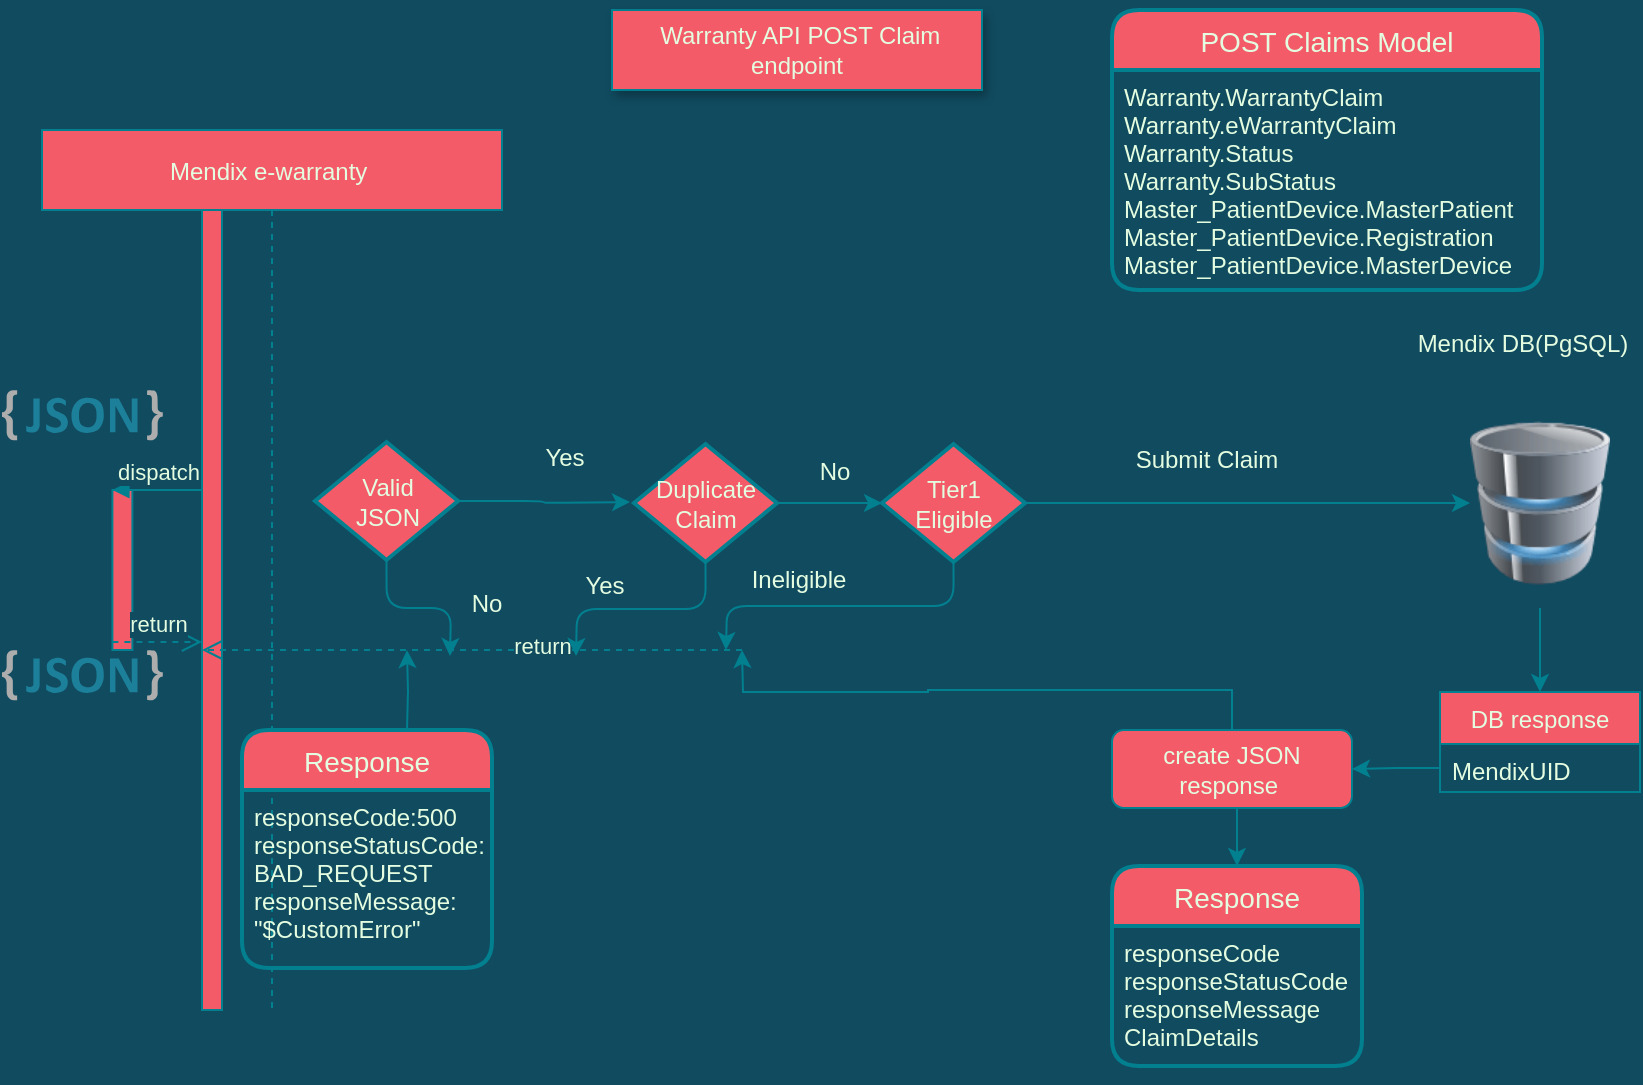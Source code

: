 <mxfile version="14.8.0" type="github">
  <diagram id="kgpKYQtTHZ0yAKxKKP6v" name="Page-1">
    <mxGraphModel dx="1038" dy="547" grid="1" gridSize="3" guides="1" tooltips="1" connect="1" arrows="1" fold="1" page="1" pageScale="1" pageWidth="850" pageHeight="1100" background="#114B5F" math="0" shadow="0">
      <root>
        <mxCell id="0" />
        <mxCell id="1" parent="0" />
        <mxCell id="S-PPVUhzRQh5IIJFHJLY-30" value="&amp;nbsp;Warranty API POST Claim endpoint" style="text;html=1;align=center;verticalAlign=middle;whiteSpace=wrap;rounded=0;shadow=1;fillColor=#F45B69;strokeColor=#028090;fontColor=#E4FDE1;" parent="1" vertex="1">
          <mxGeometry x="315" y="10" width="185" height="40" as="geometry" />
        </mxCell>
        <object label="Mendix e-warranty " id="3nuBFxr9cyL0pnOWT2aG-1">
          <mxCell style="shape=umlLifeline;perimeter=lifelinePerimeter;container=1;collapsible=0;recursiveResize=0;rounded=0;shadow=0;strokeWidth=1;fillColor=#F45B69;strokeColor=#028090;fontColor=#E4FDE1;" parent="1" vertex="1">
            <mxGeometry x="30" y="70" width="230" height="440" as="geometry" />
          </mxCell>
        </object>
        <mxCell id="3nuBFxr9cyL0pnOWT2aG-2" value="" style="points=[];perimeter=orthogonalPerimeter;rounded=0;shadow=0;strokeWidth=1;fillColor=#F45B69;strokeColor=#028090;fontColor=#E4FDE1;" parent="3nuBFxr9cyL0pnOWT2aG-1" vertex="1">
          <mxGeometry x="80" y="40" width="10" height="400" as="geometry" />
        </mxCell>
        <mxCell id="uPZaJIyxfJ7PoCBkE-e1-34" value="&lt;span style=&quot;color: rgba(0 , 0 , 0 , 0) ; font-family: monospace ; font-size: 0px&quot;&gt;g&lt;/span&gt;" style="text;html=1;align=center;verticalAlign=middle;resizable=0;points=[];autosize=1;fontColor=#E4FDE1;" parent="1" vertex="1">
          <mxGeometry x="440" y="250" width="20" height="20" as="geometry" />
        </mxCell>
        <mxCell id="NuTsC-qYxs-nushXYF4Y-32" style="edgeStyle=orthogonalEdgeStyle;curved=0;rounded=1;sketch=0;orthogonalLoop=1;jettySize=auto;html=1;exitX=0.5;exitY=1;exitDx=0;exitDy=0;entryX=0.5;entryY=0;entryDx=0;entryDy=0;fontColor=#E4FDE1;strokeColor=#028090;fillColor=#F45B69;" edge="1" parent="1" source="8tkr-KhlQ4kUat4qIyOS-1" target="-wJCNphR5galvLtW1J4u-19">
          <mxGeometry relative="1" as="geometry" />
        </mxCell>
        <mxCell id="8tkr-KhlQ4kUat4qIyOS-1" value="" style="image;html=1;image=img/lib/clip_art/computers/Database_128x128.png;fontFamily=Helvetica;fontSize=12;fontColor=#E4FDE1;align=center;strokeColor=#028090;fillColor=#F45B69;labelBackgroundColor=#114B5F;" parent="1" vertex="1">
          <mxGeometry x="744" y="204" width="70" height="105" as="geometry" />
        </mxCell>
        <mxCell id="U4aJJLkr5VwEqsjg9ysN-1" value="" style="html=1;points=[];perimeter=orthogonalPerimeter;fillColor=#F45B69;strokeColor=#028090;fontColor=#E4FDE1;" parent="1" vertex="1">
          <mxGeometry x="65.2" y="250" width="10" height="80" as="geometry" />
        </mxCell>
        <mxCell id="U4aJJLkr5VwEqsjg9ysN-2" value="dispatch" style="html=1;verticalAlign=bottom;endArrow=block;entryX=0;entryY=0;labelBackgroundColor=#114B5F;strokeColor=#028090;fontColor=#E4FDE1;" parent="1" target="U4aJJLkr5VwEqsjg9ysN-1" edge="1">
          <mxGeometry relative="1" as="geometry">
            <mxPoint x="110" y="250" as="sourcePoint" />
          </mxGeometry>
        </mxCell>
        <mxCell id="U4aJJLkr5VwEqsjg9ysN-3" value="return" style="html=1;verticalAlign=bottom;endArrow=open;dashed=1;endSize=8;exitX=0;exitY=0.95;labelBackgroundColor=#114B5F;strokeColor=#028090;fontColor=#E4FDE1;" parent="1" source="U4aJJLkr5VwEqsjg9ysN-1" edge="1">
          <mxGeometry relative="1" as="geometry">
            <mxPoint x="110" y="326" as="targetPoint" />
          </mxGeometry>
        </mxCell>
        <mxCell id="U4aJJLkr5VwEqsjg9ysN-4" value="" style="dashed=0;outlineConnect=0;html=1;align=center;labelPosition=center;verticalLabelPosition=bottom;verticalAlign=top;shape=mxgraph.weblogos.json_2;fillColor=#F45B69;strokeColor=#028090;fontColor=#E4FDE1;" parent="1" vertex="1">
          <mxGeometry x="10" y="200" width="80.4" height="25.2" as="geometry" />
        </mxCell>
        <mxCell id="U4aJJLkr5VwEqsjg9ysN-5" value="" style="dashed=0;outlineConnect=0;html=1;align=center;labelPosition=center;verticalLabelPosition=bottom;verticalAlign=top;shape=mxgraph.weblogos.json_2;fillColor=#F45B69;strokeColor=#028090;fontColor=#E4FDE1;" parent="1" vertex="1">
          <mxGeometry x="10" y="330" width="80.4" height="25.2" as="geometry" />
        </mxCell>
        <mxCell id="o4F7I5KbzvhBMEf7b5Hm-10" value="return" style="html=1;verticalAlign=bottom;endArrow=open;dashed=1;endSize=8;labelBackgroundColor=#114B5F;strokeColor=#028090;fontColor=#E4FDE1;" parent="1" edge="1">
          <mxGeometry x="-0.259" y="7" relative="1" as="geometry">
            <mxPoint x="380" y="330" as="sourcePoint" />
            <mxPoint x="110" y="330" as="targetPoint" />
            <mxPoint as="offset" />
          </mxGeometry>
        </mxCell>
        <mxCell id="o4F7I5KbzvhBMEf7b5Hm-25" value="Response" style="swimlane;childLayout=stackLayout;horizontal=1;startSize=30;horizontalStack=0;rounded=1;fontSize=14;fontStyle=0;strokeWidth=2;resizeParent=0;resizeLast=1;shadow=0;dashed=0;align=center;fillColor=#F45B69;strokeColor=#028090;fontColor=#E4FDE1;" parent="1" vertex="1">
          <mxGeometry x="565" y="438" width="125" height="100" as="geometry" />
        </mxCell>
        <mxCell id="o4F7I5KbzvhBMEf7b5Hm-26" value="responseCode&#xa;responseStatusCode&#xa;responseMessage&#xa;ClaimDetails" style="align=left;strokeColor=none;fillColor=none;spacingLeft=4;fontSize=12;verticalAlign=top;resizable=0;rotatable=0;part=1;fontColor=#E4FDE1;" parent="o4F7I5KbzvhBMEf7b5Hm-25" vertex="1">
          <mxGeometry y="30" width="125" height="70" as="geometry" />
        </mxCell>
        <mxCell id="18Ler7sBSwxNWshURoEd-3" style="edgeStyle=orthogonalEdgeStyle;rounded=0;orthogonalLoop=1;jettySize=auto;html=1;exitX=0.5;exitY=1;exitDx=0;exitDy=0;labelBackgroundColor=#114B5F;strokeColor=#028090;fontColor=#E4FDE1;" parent="o4F7I5KbzvhBMEf7b5Hm-25" source="o4F7I5KbzvhBMEf7b5Hm-26" target="o4F7I5KbzvhBMEf7b5Hm-26" edge="1">
          <mxGeometry relative="1" as="geometry" />
        </mxCell>
        <mxCell id="18Ler7sBSwxNWshURoEd-4" style="edgeStyle=orthogonalEdgeStyle;rounded=0;orthogonalLoop=1;jettySize=auto;html=1;exitX=0.5;exitY=1;exitDx=0;exitDy=0;labelBackgroundColor=#114B5F;strokeColor=#028090;fontColor=#E4FDE1;" parent="o4F7I5KbzvhBMEf7b5Hm-25" source="o4F7I5KbzvhBMEf7b5Hm-26" target="o4F7I5KbzvhBMEf7b5Hm-26" edge="1">
          <mxGeometry relative="1" as="geometry" />
        </mxCell>
        <mxCell id="18Ler7sBSwxNWshURoEd-5" style="edgeStyle=orthogonalEdgeStyle;rounded=0;orthogonalLoop=1;jettySize=auto;html=1;exitX=0.5;exitY=1;exitDx=0;exitDy=0;labelBackgroundColor=#114B5F;strokeColor=#028090;fontColor=#E4FDE1;" parent="o4F7I5KbzvhBMEf7b5Hm-25" source="o4F7I5KbzvhBMEf7b5Hm-26" target="o4F7I5KbzvhBMEf7b5Hm-26" edge="1">
          <mxGeometry relative="1" as="geometry" />
        </mxCell>
        <mxCell id="18Ler7sBSwxNWshURoEd-19" style="edgeStyle=orthogonalEdgeStyle;rounded=0;orthogonalLoop=1;jettySize=auto;html=1;exitX=0.5;exitY=1;exitDx=0;exitDy=0;labelBackgroundColor=#114B5F;strokeColor=#028090;fontColor=#E4FDE1;" parent="o4F7I5KbzvhBMEf7b5Hm-25" source="o4F7I5KbzvhBMEf7b5Hm-26" target="o4F7I5KbzvhBMEf7b5Hm-26" edge="1">
          <mxGeometry relative="1" as="geometry" />
        </mxCell>
        <mxCell id="18Ler7sBSwxNWshURoEd-20" style="edgeStyle=orthogonalEdgeStyle;rounded=0;orthogonalLoop=1;jettySize=auto;html=1;exitX=0.5;exitY=1;exitDx=0;exitDy=0;labelBackgroundColor=#114B5F;strokeColor=#028090;fontColor=#E4FDE1;" parent="o4F7I5KbzvhBMEf7b5Hm-25" source="o4F7I5KbzvhBMEf7b5Hm-26" target="o4F7I5KbzvhBMEf7b5Hm-26" edge="1">
          <mxGeometry relative="1" as="geometry" />
        </mxCell>
        <mxCell id="o4F7I5KbzvhBMEf7b5Hm-29" style="edgeStyle=orthogonalEdgeStyle;rounded=0;orthogonalLoop=1;jettySize=auto;html=1;exitX=0.5;exitY=1;exitDx=0;exitDy=0;entryX=0.5;entryY=0;entryDx=0;entryDy=0;labelBackgroundColor=#114B5F;strokeColor=#028090;fontColor=#E4FDE1;" parent="1" source="o4F7I5KbzvhBMEf7b5Hm-28" target="o4F7I5KbzvhBMEf7b5Hm-25" edge="1">
          <mxGeometry relative="1" as="geometry" />
        </mxCell>
        <mxCell id="4Nz6qEvkmZNa70ng-Zwl-9" style="edgeStyle=orthogonalEdgeStyle;rounded=0;orthogonalLoop=1;jettySize=auto;html=1;exitX=0.5;exitY=0;exitDx=0;exitDy=0;labelBackgroundColor=#114B5F;strokeColor=#028090;fontColor=#E4FDE1;" parent="1" source="o4F7I5KbzvhBMEf7b5Hm-28" edge="1">
          <mxGeometry relative="1" as="geometry">
            <mxPoint x="380" y="330" as="targetPoint" />
          </mxGeometry>
        </mxCell>
        <mxCell id="o4F7I5KbzvhBMEf7b5Hm-28" value="create JSON response&amp;nbsp;" style="rounded=1;whiteSpace=wrap;html=1;fillColor=#F45B69;strokeColor=#028090;fontColor=#E4FDE1;" parent="1" vertex="1">
          <mxGeometry x="565" y="370" width="120" height="39" as="geometry" />
        </mxCell>
        <mxCell id="18Ler7sBSwxNWshURoEd-6" value="POST Claims Model" style="swimlane;childLayout=stackLayout;horizontal=1;startSize=30;horizontalStack=0;rounded=1;fontSize=14;fontStyle=0;strokeWidth=2;resizeParent=0;resizeLast=1;shadow=0;dashed=0;align=center;fillColor=#F45B69;strokeColor=#028090;fontColor=#E4FDE1;" parent="1" vertex="1">
          <mxGeometry x="565" y="10" width="215" height="140" as="geometry">
            <mxRectangle x="565" y="10" width="160" height="30" as="alternateBounds" />
          </mxGeometry>
        </mxCell>
        <mxCell id="18Ler7sBSwxNWshURoEd-7" value="Warranty.WarrantyClaim&#xa;Warranty.eWarrantyClaim&#xa;Warranty.Status&#xa;Warranty.SubStatus&#xa;Master_PatientDevice.MasterPatient&#xa;Master_PatientDevice.Registration&#xa;Master_PatientDevice.MasterDevice" style="align=left;strokeColor=none;fillColor=none;spacingLeft=4;fontSize=12;verticalAlign=top;resizable=0;rotatable=0;part=1;fontColor=#E4FDE1;" parent="18Ler7sBSwxNWshURoEd-6" vertex="1">
          <mxGeometry y="30" width="215" height="110" as="geometry" />
        </mxCell>
        <mxCell id="18Ler7sBSwxNWshURoEd-8" style="edgeStyle=orthogonalEdgeStyle;rounded=0;orthogonalLoop=1;jettySize=auto;html=1;exitX=0.5;exitY=1;exitDx=0;exitDy=0;labelBackgroundColor=#114B5F;strokeColor=#028090;fontColor=#E4FDE1;" parent="18Ler7sBSwxNWshURoEd-6" source="18Ler7sBSwxNWshURoEd-7" target="18Ler7sBSwxNWshURoEd-7" edge="1">
          <mxGeometry relative="1" as="geometry" />
        </mxCell>
        <mxCell id="18Ler7sBSwxNWshURoEd-9" style="edgeStyle=orthogonalEdgeStyle;rounded=0;orthogonalLoop=1;jettySize=auto;html=1;exitX=0.5;exitY=1;exitDx=0;exitDy=0;labelBackgroundColor=#114B5F;strokeColor=#028090;fontColor=#E4FDE1;" parent="18Ler7sBSwxNWshURoEd-6" source="18Ler7sBSwxNWshURoEd-7" target="18Ler7sBSwxNWshURoEd-7" edge="1">
          <mxGeometry relative="1" as="geometry" />
        </mxCell>
        <mxCell id="18Ler7sBSwxNWshURoEd-10" style="edgeStyle=orthogonalEdgeStyle;rounded=0;orthogonalLoop=1;jettySize=auto;html=1;exitX=0.5;exitY=1;exitDx=0;exitDy=0;labelBackgroundColor=#114B5F;strokeColor=#028090;fontColor=#E4FDE1;" parent="18Ler7sBSwxNWshURoEd-6" source="18Ler7sBSwxNWshURoEd-7" target="18Ler7sBSwxNWshURoEd-7" edge="1">
          <mxGeometry relative="1" as="geometry" />
        </mxCell>
        <mxCell id="-wJCNphR5galvLtW1J4u-19" value="DB response" style="swimlane;fontStyle=0;childLayout=stackLayout;horizontal=1;startSize=26;horizontalStack=0;resizeParent=1;resizeParentMax=0;resizeLast=0;collapsible=1;marginBottom=0;fillColor=#F45B69;strokeColor=#028090;fontColor=#E4FDE1;" parent="1" vertex="1">
          <mxGeometry x="729" y="351" width="100" height="50" as="geometry" />
        </mxCell>
        <mxCell id="-wJCNphR5galvLtW1J4u-21" value="MendixUID" style="text;strokeColor=none;fillColor=none;align=left;verticalAlign=top;spacingLeft=4;spacingRight=4;overflow=hidden;rotatable=0;points=[[0,0.5],[1,0.5]];portConstraint=eastwest;fontColor=#E4FDE1;" parent="-wJCNphR5galvLtW1J4u-19" vertex="1">
          <mxGeometry y="26" width="100" height="24" as="geometry" />
        </mxCell>
        <mxCell id="4Nz6qEvkmZNa70ng-Zwl-10" style="edgeStyle=orthogonalEdgeStyle;rounded=0;orthogonalLoop=1;jettySize=auto;html=1;exitX=0;exitY=0.5;exitDx=0;exitDy=0;entryX=1;entryY=0.5;entryDx=0;entryDy=0;labelBackgroundColor=#114B5F;strokeColor=#028090;fontColor=#E4FDE1;" parent="1" source="-wJCNphR5galvLtW1J4u-21" target="o4F7I5KbzvhBMEf7b5Hm-28" edge="1">
          <mxGeometry relative="1" as="geometry" />
        </mxCell>
        <mxCell id="NuTsC-qYxs-nushXYF4Y-8" style="edgeStyle=orthogonalEdgeStyle;rounded=0;orthogonalLoop=1;jettySize=auto;html=1;labelBackgroundColor=#114B5F;strokeColor=#028090;fontColor=#E4FDE1;" edge="1" parent="1">
          <mxGeometry relative="1" as="geometry">
            <mxPoint x="212.5" y="330" as="targetPoint" />
            <mxPoint x="212.5" y="370" as="sourcePoint" />
          </mxGeometry>
        </mxCell>
        <mxCell id="NuTsC-qYxs-nushXYF4Y-11" value="Response" style="swimlane;childLayout=stackLayout;horizontal=1;startSize=30;horizontalStack=0;rounded=1;fontSize=14;fontStyle=0;strokeWidth=2;resizeParent=0;resizeLast=1;shadow=0;dashed=0;align=center;fillColor=#F45B69;strokeColor=#028090;fontColor=#E4FDE1;" vertex="1" parent="1">
          <mxGeometry x="130" y="370" width="125" height="119" as="geometry" />
        </mxCell>
        <mxCell id="NuTsC-qYxs-nushXYF4Y-12" value="responseCode:500&#xa;responseStatusCode:&#xa;BAD_REQUEST&#xa;responseMessage:&#xa;&quot;$CustomError&quot;" style="align=left;strokeColor=none;fillColor=none;spacingLeft=4;fontSize=12;verticalAlign=top;resizable=0;rotatable=0;part=1;fontColor=#E4FDE1;" vertex="1" parent="NuTsC-qYxs-nushXYF4Y-11">
          <mxGeometry y="30" width="125" height="89" as="geometry" />
        </mxCell>
        <mxCell id="NuTsC-qYxs-nushXYF4Y-13" style="edgeStyle=orthogonalEdgeStyle;rounded=0;orthogonalLoop=1;jettySize=auto;html=1;exitX=0.5;exitY=1;exitDx=0;exitDy=0;labelBackgroundColor=#114B5F;strokeColor=#028090;fontColor=#E4FDE1;" edge="1" parent="NuTsC-qYxs-nushXYF4Y-11" source="NuTsC-qYxs-nushXYF4Y-12" target="NuTsC-qYxs-nushXYF4Y-12">
          <mxGeometry relative="1" as="geometry" />
        </mxCell>
        <mxCell id="NuTsC-qYxs-nushXYF4Y-14" style="edgeStyle=orthogonalEdgeStyle;rounded=0;orthogonalLoop=1;jettySize=auto;html=1;exitX=0.5;exitY=1;exitDx=0;exitDy=0;labelBackgroundColor=#114B5F;strokeColor=#028090;fontColor=#E4FDE1;" edge="1" parent="NuTsC-qYxs-nushXYF4Y-11" source="NuTsC-qYxs-nushXYF4Y-12" target="NuTsC-qYxs-nushXYF4Y-12">
          <mxGeometry relative="1" as="geometry" />
        </mxCell>
        <mxCell id="NuTsC-qYxs-nushXYF4Y-15" style="edgeStyle=orthogonalEdgeStyle;rounded=0;orthogonalLoop=1;jettySize=auto;html=1;exitX=0.5;exitY=1;exitDx=0;exitDy=0;labelBackgroundColor=#114B5F;strokeColor=#028090;fontColor=#E4FDE1;" edge="1" parent="NuTsC-qYxs-nushXYF4Y-11" source="NuTsC-qYxs-nushXYF4Y-12" target="NuTsC-qYxs-nushXYF4Y-12">
          <mxGeometry relative="1" as="geometry" />
        </mxCell>
        <mxCell id="NuTsC-qYxs-nushXYF4Y-16" style="edgeStyle=orthogonalEdgeStyle;rounded=0;orthogonalLoop=1;jettySize=auto;html=1;exitX=0.5;exitY=1;exitDx=0;exitDy=0;labelBackgroundColor=#114B5F;strokeColor=#028090;fontColor=#E4FDE1;" edge="1" parent="NuTsC-qYxs-nushXYF4Y-11" source="NuTsC-qYxs-nushXYF4Y-12" target="NuTsC-qYxs-nushXYF4Y-12">
          <mxGeometry relative="1" as="geometry" />
        </mxCell>
        <mxCell id="NuTsC-qYxs-nushXYF4Y-17" style="edgeStyle=orthogonalEdgeStyle;rounded=0;orthogonalLoop=1;jettySize=auto;html=1;exitX=0.5;exitY=1;exitDx=0;exitDy=0;labelBackgroundColor=#114B5F;strokeColor=#028090;fontColor=#E4FDE1;" edge="1" parent="NuTsC-qYxs-nushXYF4Y-11" source="NuTsC-qYxs-nushXYF4Y-12" target="NuTsC-qYxs-nushXYF4Y-12">
          <mxGeometry relative="1" as="geometry" />
        </mxCell>
        <mxCell id="NuTsC-qYxs-nushXYF4Y-25" style="edgeStyle=orthogonalEdgeStyle;curved=0;rounded=1;sketch=0;orthogonalLoop=1;jettySize=auto;html=1;exitX=0.5;exitY=1;exitDx=0;exitDy=0;exitPerimeter=0;fontColor=#E4FDE1;strokeColor=#028090;fillColor=#F45B69;" edge="1" parent="1" source="NuTsC-qYxs-nushXYF4Y-20">
          <mxGeometry relative="1" as="geometry">
            <mxPoint x="234" y="333" as="targetPoint" />
          </mxGeometry>
        </mxCell>
        <mxCell id="NuTsC-qYxs-nushXYF4Y-40" style="edgeStyle=orthogonalEdgeStyle;curved=0;rounded=1;sketch=0;orthogonalLoop=1;jettySize=auto;html=1;exitX=1;exitY=0.5;exitDx=0;exitDy=0;exitPerimeter=0;fontColor=#E4FDE1;strokeColor=#028090;fillColor=#F45B69;" edge="1" parent="1" source="NuTsC-qYxs-nushXYF4Y-20">
          <mxGeometry relative="1" as="geometry">
            <mxPoint x="324" y="256" as="targetPoint" />
          </mxGeometry>
        </mxCell>
        <mxCell id="NuTsC-qYxs-nushXYF4Y-20" value="&lt;span&gt;Valid &lt;br&gt;JSON&lt;/span&gt;" style="strokeWidth=2;html=1;shape=mxgraph.flowchart.decision;whiteSpace=wrap;fillColor=#F45B69;strokeColor=#028090;fontColor=#E4FDE1;" vertex="1" parent="1">
          <mxGeometry x="166.5" y="226" width="71.5" height="59" as="geometry" />
        </mxCell>
        <mxCell id="NuTsC-qYxs-nushXYF4Y-24" value="Yes" style="text;html=1;align=center;verticalAlign=middle;resizable=0;points=[];autosize=1;strokeColor=none;fontColor=#E4FDE1;" vertex="1" parent="1">
          <mxGeometry x="276" y="225.2" width="30" height="18" as="geometry" />
        </mxCell>
        <mxCell id="NuTsC-qYxs-nushXYF4Y-26" value="No" style="text;html=1;align=center;verticalAlign=middle;resizable=0;points=[];autosize=1;strokeColor=none;fontColor=#E4FDE1;" vertex="1" parent="1">
          <mxGeometry x="238" y="298" width="27" height="18" as="geometry" />
        </mxCell>
        <mxCell id="NuTsC-qYxs-nushXYF4Y-30" style="edgeStyle=orthogonalEdgeStyle;curved=0;rounded=1;sketch=0;orthogonalLoop=1;jettySize=auto;html=1;exitX=0.5;exitY=1;exitDx=0;exitDy=0;exitPerimeter=0;fontColor=#E4FDE1;strokeColor=#028090;fillColor=#F45B69;" edge="1" parent="1" source="NuTsC-qYxs-nushXYF4Y-28">
          <mxGeometry relative="1" as="geometry">
            <mxPoint x="297" y="333" as="targetPoint" />
          </mxGeometry>
        </mxCell>
        <mxCell id="NuTsC-qYxs-nushXYF4Y-34" style="edgeStyle=orthogonalEdgeStyle;curved=0;rounded=1;sketch=0;orthogonalLoop=1;jettySize=auto;html=1;exitX=1;exitY=0.5;exitDx=0;exitDy=0;exitPerimeter=0;fontColor=#E4FDE1;strokeColor=#028090;fillColor=#F45B69;" edge="1" parent="1" source="NuTsC-qYxs-nushXYF4Y-28" target="NuTsC-qYxs-nushXYF4Y-33">
          <mxGeometry relative="1" as="geometry" />
        </mxCell>
        <mxCell id="NuTsC-qYxs-nushXYF4Y-28" value="Duplicate&lt;br&gt;Claim" style="strokeWidth=2;html=1;shape=mxgraph.flowchart.decision;whiteSpace=wrap;fillColor=#F45B69;strokeColor=#028090;fontColor=#E4FDE1;" vertex="1" parent="1">
          <mxGeometry x="326" y="227" width="71.5" height="59" as="geometry" />
        </mxCell>
        <mxCell id="NuTsC-qYxs-nushXYF4Y-29" value="Mendix DB(PgSQL)" style="text;html=1;align=center;verticalAlign=middle;resizable=0;points=[];autosize=1;strokeColor=none;fontColor=#E4FDE1;" vertex="1" parent="1">
          <mxGeometry x="711" y="168" width="117" height="18" as="geometry" />
        </mxCell>
        <mxCell id="NuTsC-qYxs-nushXYF4Y-31" value="Yes" style="text;html=1;align=center;verticalAlign=middle;resizable=0;points=[];autosize=1;strokeColor=none;fontColor=#E4FDE1;" vertex="1" parent="1">
          <mxGeometry x="296" y="289" width="30" height="18" as="geometry" />
        </mxCell>
        <mxCell id="NuTsC-qYxs-nushXYF4Y-36" style="edgeStyle=orthogonalEdgeStyle;curved=0;rounded=1;sketch=0;orthogonalLoop=1;jettySize=auto;html=1;exitX=0.5;exitY=1;exitDx=0;exitDy=0;exitPerimeter=0;fontColor=#E4FDE1;strokeColor=#028090;fillColor=#F45B69;" edge="1" parent="1" source="NuTsC-qYxs-nushXYF4Y-33">
          <mxGeometry relative="1" as="geometry">
            <mxPoint x="372" y="330" as="targetPoint" />
          </mxGeometry>
        </mxCell>
        <mxCell id="NuTsC-qYxs-nushXYF4Y-38" style="edgeStyle=orthogonalEdgeStyle;curved=0;rounded=1;sketch=0;orthogonalLoop=1;jettySize=auto;html=1;exitX=1;exitY=0.5;exitDx=0;exitDy=0;exitPerimeter=0;entryX=0;entryY=0.5;entryDx=0;entryDy=0;fontColor=#E4FDE1;strokeColor=#028090;fillColor=#F45B69;" edge="1" parent="1" source="NuTsC-qYxs-nushXYF4Y-33" target="8tkr-KhlQ4kUat4qIyOS-1">
          <mxGeometry relative="1" as="geometry" />
        </mxCell>
        <mxCell id="NuTsC-qYxs-nushXYF4Y-33" value="Tier1&lt;br&gt;Eligible" style="strokeWidth=2;html=1;shape=mxgraph.flowchart.decision;whiteSpace=wrap;fillColor=#F45B69;strokeColor=#028090;fontColor=#E4FDE1;" vertex="1" parent="1">
          <mxGeometry x="450" y="227" width="71.5" height="59" as="geometry" />
        </mxCell>
        <mxCell id="NuTsC-qYxs-nushXYF4Y-35" value="No" style="text;html=1;align=center;verticalAlign=middle;resizable=0;points=[];autosize=1;strokeColor=none;fontColor=#E4FDE1;" vertex="1" parent="1">
          <mxGeometry x="412" y="232" width="27" height="18" as="geometry" />
        </mxCell>
        <mxCell id="NuTsC-qYxs-nushXYF4Y-37" value="Ineligible" style="text;html=1;align=center;verticalAlign=middle;resizable=0;points=[];autosize=1;strokeColor=none;fontColor=#E4FDE1;" vertex="1" parent="1">
          <mxGeometry x="379" y="286" width="57" height="18" as="geometry" />
        </mxCell>
        <mxCell id="NuTsC-qYxs-nushXYF4Y-39" value="Submit Claim" style="text;html=1;align=center;verticalAlign=middle;resizable=0;points=[];autosize=1;strokeColor=none;fontColor=#E4FDE1;" vertex="1" parent="1">
          <mxGeometry x="571" y="226" width="81" height="18" as="geometry" />
        </mxCell>
      </root>
    </mxGraphModel>
  </diagram>
</mxfile>
